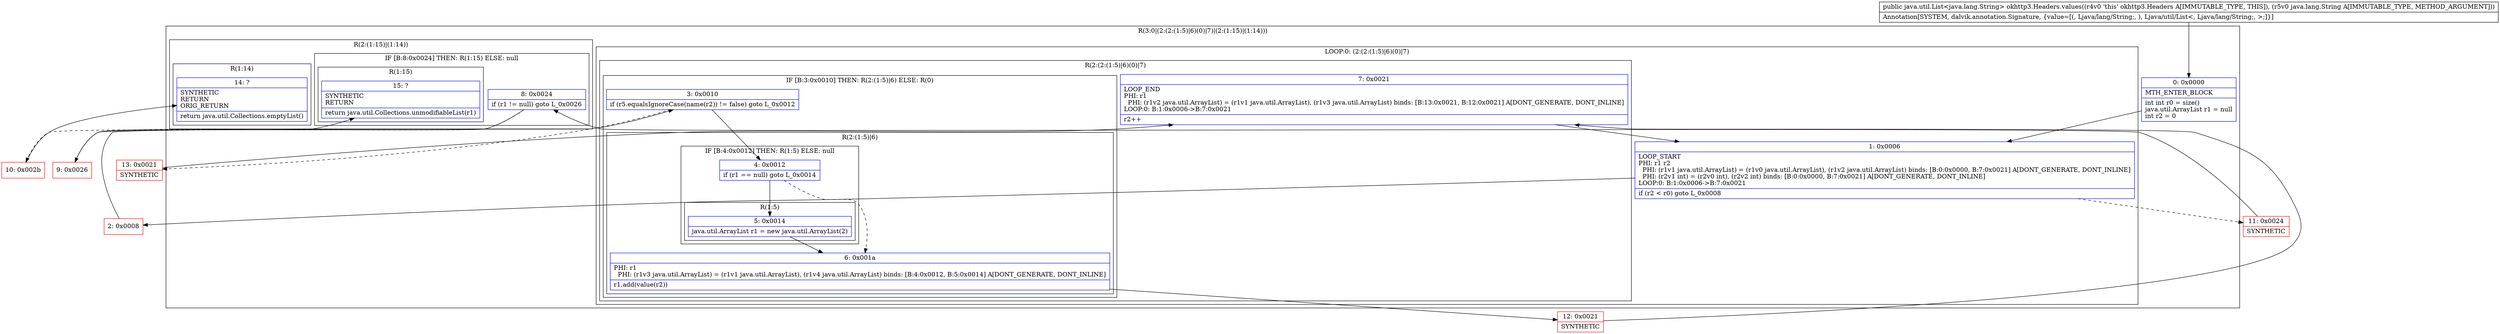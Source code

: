 digraph "CFG forokhttp3.Headers.values(Ljava\/lang\/String;)Ljava\/util\/List;" {
subgraph cluster_Region_829178592 {
label = "R(3:0|(2:(2:(1:5)|6)(0)|7)|(2:(1:15)|(1:14)))";
node [shape=record,color=blue];
Node_0 [shape=record,label="{0\:\ 0x0000|MTH_ENTER_BLOCK\l|int int r0 = size()\ljava.util.ArrayList r1 = null\lint r2 = 0\l}"];
subgraph cluster_LoopRegion_1646908603 {
label = "LOOP:0: (2:(2:(1:5)|6)(0)|7)";
node [shape=record,color=blue];
Node_1 [shape=record,label="{1\:\ 0x0006|LOOP_START\lPHI: r1 r2 \l  PHI: (r1v1 java.util.ArrayList) = (r1v0 java.util.ArrayList), (r1v2 java.util.ArrayList) binds: [B:0:0x0000, B:7:0x0021] A[DONT_GENERATE, DONT_INLINE]\l  PHI: (r2v1 int) = (r2v0 int), (r2v2 int) binds: [B:0:0x0000, B:7:0x0021] A[DONT_GENERATE, DONT_INLINE]\lLOOP:0: B:1:0x0006\-\>B:7:0x0021\l|if (r2 \< r0) goto L_0x0008\l}"];
subgraph cluster_Region_797226336 {
label = "R(2:(2:(1:5)|6)(0)|7)";
node [shape=record,color=blue];
subgraph cluster_IfRegion_42437730 {
label = "IF [B:3:0x0010] THEN: R(2:(1:5)|6) ELSE: R(0)";
node [shape=record,color=blue];
Node_3 [shape=record,label="{3\:\ 0x0010|if (r5.equalsIgnoreCase(name(r2)) != false) goto L_0x0012\l}"];
subgraph cluster_Region_283530181 {
label = "R(2:(1:5)|6)";
node [shape=record,color=blue];
subgraph cluster_IfRegion_370485520 {
label = "IF [B:4:0x0012] THEN: R(1:5) ELSE: null";
node [shape=record,color=blue];
Node_4 [shape=record,label="{4\:\ 0x0012|if (r1 == null) goto L_0x0014\l}"];
subgraph cluster_Region_2133902912 {
label = "R(1:5)";
node [shape=record,color=blue];
Node_5 [shape=record,label="{5\:\ 0x0014|java.util.ArrayList r1 = new java.util.ArrayList(2)\l}"];
}
}
Node_6 [shape=record,label="{6\:\ 0x001a|PHI: r1 \l  PHI: (r1v3 java.util.ArrayList) = (r1v1 java.util.ArrayList), (r1v4 java.util.ArrayList) binds: [B:4:0x0012, B:5:0x0014] A[DONT_GENERATE, DONT_INLINE]\l|r1.add(value(r2))\l}"];
}
subgraph cluster_Region_738241138 {
label = "R(0)";
node [shape=record,color=blue];
}
}
Node_7 [shape=record,label="{7\:\ 0x0021|LOOP_END\lPHI: r1 \l  PHI: (r1v2 java.util.ArrayList) = (r1v1 java.util.ArrayList), (r1v3 java.util.ArrayList) binds: [B:13:0x0021, B:12:0x0021] A[DONT_GENERATE, DONT_INLINE]\lLOOP:0: B:1:0x0006\-\>B:7:0x0021\l|r2++\l}"];
}
}
subgraph cluster_Region_1799778071 {
label = "R(2:(1:15)|(1:14))";
node [shape=record,color=blue];
subgraph cluster_IfRegion_1170014832 {
label = "IF [B:8:0x0024] THEN: R(1:15) ELSE: null";
node [shape=record,color=blue];
Node_8 [shape=record,label="{8\:\ 0x0024|if (r1 != null) goto L_0x0026\l}"];
subgraph cluster_Region_1771932272 {
label = "R(1:15)";
node [shape=record,color=blue];
Node_15 [shape=record,label="{15\:\ ?|SYNTHETIC\lRETURN\l|return java.util.Collections.unmodifiableList(r1)\l}"];
}
}
subgraph cluster_Region_1071309553 {
label = "R(1:14)";
node [shape=record,color=blue];
Node_14 [shape=record,label="{14\:\ ?|SYNTHETIC\lRETURN\lORIG_RETURN\l|return java.util.Collections.emptyList()\l}"];
}
}
}
Node_2 [shape=record,color=red,label="{2\:\ 0x0008}"];
Node_9 [shape=record,color=red,label="{9\:\ 0x0026}"];
Node_10 [shape=record,color=red,label="{10\:\ 0x002b}"];
Node_11 [shape=record,color=red,label="{11\:\ 0x0024|SYNTHETIC\l}"];
Node_12 [shape=record,color=red,label="{12\:\ 0x0021|SYNTHETIC\l}"];
Node_13 [shape=record,color=red,label="{13\:\ 0x0021|SYNTHETIC\l}"];
MethodNode[shape=record,label="{public java.util.List\<java.lang.String\> okhttp3.Headers.values((r4v0 'this' okhttp3.Headers A[IMMUTABLE_TYPE, THIS]), (r5v0 java.lang.String A[IMMUTABLE_TYPE, METHOD_ARGUMENT]))  | Annotation[SYSTEM, dalvik.annotation.Signature, \{value=[(, Ljava\/lang\/String;, ), Ljava\/util\/List\<, Ljava\/lang\/String;, \>;]\}]\l}"];
MethodNode -> Node_0;
Node_0 -> Node_1;
Node_1 -> Node_2;
Node_1 -> Node_11[style=dashed];
Node_3 -> Node_4;
Node_3 -> Node_13[style=dashed];
Node_4 -> Node_5;
Node_4 -> Node_6[style=dashed];
Node_5 -> Node_6;
Node_6 -> Node_12;
Node_7 -> Node_1;
Node_8 -> Node_9;
Node_8 -> Node_10[style=dashed];
Node_2 -> Node_3;
Node_9 -> Node_15;
Node_10 -> Node_14;
Node_11 -> Node_8;
Node_12 -> Node_7;
Node_13 -> Node_7;
}


